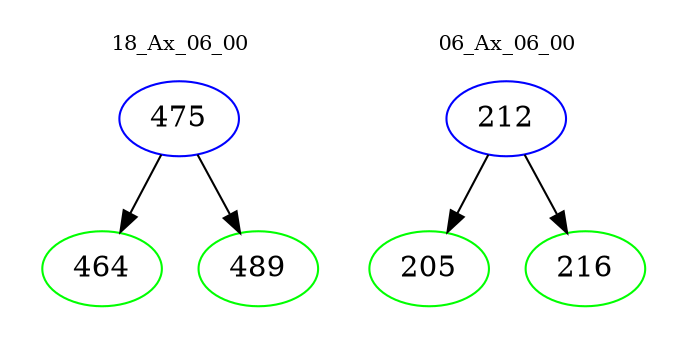 digraph{
subgraph cluster_0 {
color = white
label = "18_Ax_06_00";
fontsize=10;
T0_475 [label="475", color="blue"]
T0_475 -> T0_464 [color="black"]
T0_464 [label="464", color="green"]
T0_475 -> T0_489 [color="black"]
T0_489 [label="489", color="green"]
}
subgraph cluster_1 {
color = white
label = "06_Ax_06_00";
fontsize=10;
T1_212 [label="212", color="blue"]
T1_212 -> T1_205 [color="black"]
T1_205 [label="205", color="green"]
T1_212 -> T1_216 [color="black"]
T1_216 [label="216", color="green"]
}
}
